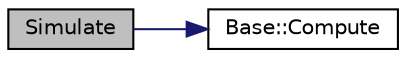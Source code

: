 digraph "Simulate"
{
  edge [fontname="Helvetica",fontsize="10",labelfontname="Helvetica",labelfontsize="10"];
  node [fontname="Helvetica",fontsize="10",shape=record];
  rankdir="LR";
  Node1 [label="Simulate",height=0.2,width=0.4,color="black", fillcolor="grey75", style="filled" fontcolor="black"];
  Node1 -> Node2 [color="midnightblue",fontsize="10",style="solid",fontname="Helvetica"];
  Node2 [label="Base::Compute",height=0.2,width=0.4,color="black", fillcolor="white", style="filled",URL="$class_base.html#a2539be60a003bf1153a87444870cfc50"];
}

